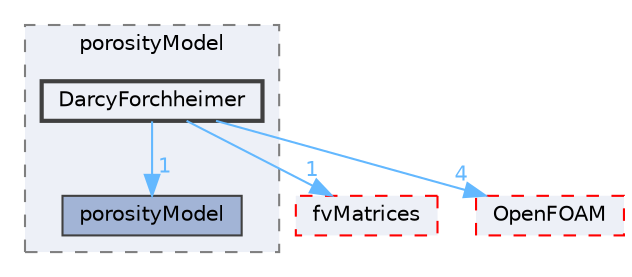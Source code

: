 digraph "src/finiteVolume/cfdTools/general/porosityModel/DarcyForchheimer"
{
 // LATEX_PDF_SIZE
  bgcolor="transparent";
  edge [fontname=Helvetica,fontsize=10,labelfontname=Helvetica,labelfontsize=10];
  node [fontname=Helvetica,fontsize=10,shape=box,height=0.2,width=0.4];
  compound=true
  subgraph clusterdir_7f71c2789b87b2ecdc8be24284257b05 {
    graph [ bgcolor="#edf0f7", pencolor="grey50", label="porosityModel", fontname=Helvetica,fontsize=10 style="filled,dashed", URL="dir_7f71c2789b87b2ecdc8be24284257b05.html",tooltip=""]
  dir_5a8452d5c878e691b4ad8657f7c472aa [label="porosityModel", fillcolor="#a2b4d6", color="grey25", style="filled", URL="dir_5a8452d5c878e691b4ad8657f7c472aa.html",tooltip=""];
  dir_a24b5d4e1f7ef95850a56377206677b1 [label="DarcyForchheimer", fillcolor="#edf0f7", color="grey25", style="filled,bold", URL="dir_a24b5d4e1f7ef95850a56377206677b1.html",tooltip=""];
  }
  dir_5d57e3901430bcc99a7ddac11a899224 [label="fvMatrices", fillcolor="#edf0f7", color="red", style="filled,dashed", URL="dir_5d57e3901430bcc99a7ddac11a899224.html",tooltip=""];
  dir_c5473ff19b20e6ec4dfe5c310b3778a8 [label="OpenFOAM", fillcolor="#edf0f7", color="red", style="filled,dashed", URL="dir_c5473ff19b20e6ec4dfe5c310b3778a8.html",tooltip=""];
  dir_a24b5d4e1f7ef95850a56377206677b1->dir_5a8452d5c878e691b4ad8657f7c472aa [headlabel="1", labeldistance=1.5 headhref="dir_000810_003006.html" href="dir_000810_003006.html" color="steelblue1" fontcolor="steelblue1"];
  dir_a24b5d4e1f7ef95850a56377206677b1->dir_5d57e3901430bcc99a7ddac11a899224 [headlabel="1", labeldistance=1.5 headhref="dir_000810_001542.html" href="dir_000810_001542.html" color="steelblue1" fontcolor="steelblue1"];
  dir_a24b5d4e1f7ef95850a56377206677b1->dir_c5473ff19b20e6ec4dfe5c310b3778a8 [headlabel="4", labeldistance=1.5 headhref="dir_000810_002695.html" href="dir_000810_002695.html" color="steelblue1" fontcolor="steelblue1"];
}
